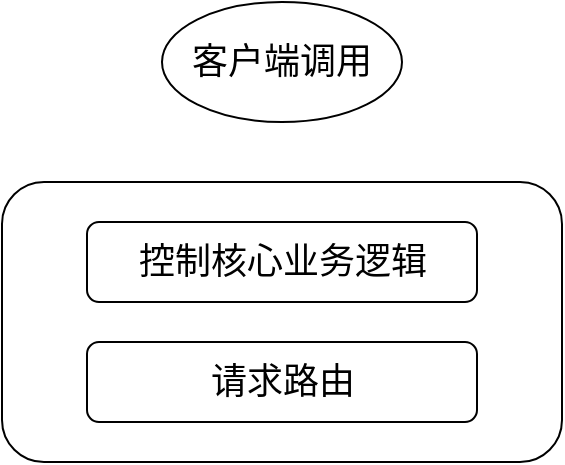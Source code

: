 <mxfile version="21.1.5" type="github">
  <diagram name="第 1 页" id="Ibg6V7prkRar6uG4L-sk">
    <mxGraphModel dx="1434" dy="756" grid="1" gridSize="10" guides="1" tooltips="1" connect="1" arrows="1" fold="1" page="1" pageScale="1" pageWidth="827" pageHeight="1169" math="0" shadow="0">
      <root>
        <mxCell id="0" />
        <mxCell id="1" parent="0" />
        <mxCell id="doY5iwpca_w2zG7-AEl_-1" value="&lt;font style=&quot;font-size: 18px;&quot;&gt;客户端调用&lt;/font&gt;" style="ellipse;whiteSpace=wrap;html=1;" vertex="1" parent="1">
          <mxGeometry x="310" y="150" width="120" height="60" as="geometry" />
        </mxCell>
        <mxCell id="doY5iwpca_w2zG7-AEl_-3" value="" style="rounded=1;whiteSpace=wrap;html=1;" vertex="1" parent="1">
          <mxGeometry x="230" y="240" width="280" height="140" as="geometry" />
        </mxCell>
        <mxCell id="doY5iwpca_w2zG7-AEl_-4" value="&lt;font style=&quot;font-size: 18px;&quot;&gt;控制核心业务逻辑&lt;/font&gt;" style="rounded=1;whiteSpace=wrap;html=1;" vertex="1" parent="1">
          <mxGeometry x="272.5" y="260" width="195" height="40" as="geometry" />
        </mxCell>
        <mxCell id="doY5iwpca_w2zG7-AEl_-5" value="&lt;font style=&quot;font-size: 18px;&quot;&gt;请求路由&lt;/font&gt;" style="rounded=1;whiteSpace=wrap;html=1;" vertex="1" parent="1">
          <mxGeometry x="272.5" y="320" width="195" height="40" as="geometry" />
        </mxCell>
      </root>
    </mxGraphModel>
  </diagram>
</mxfile>
